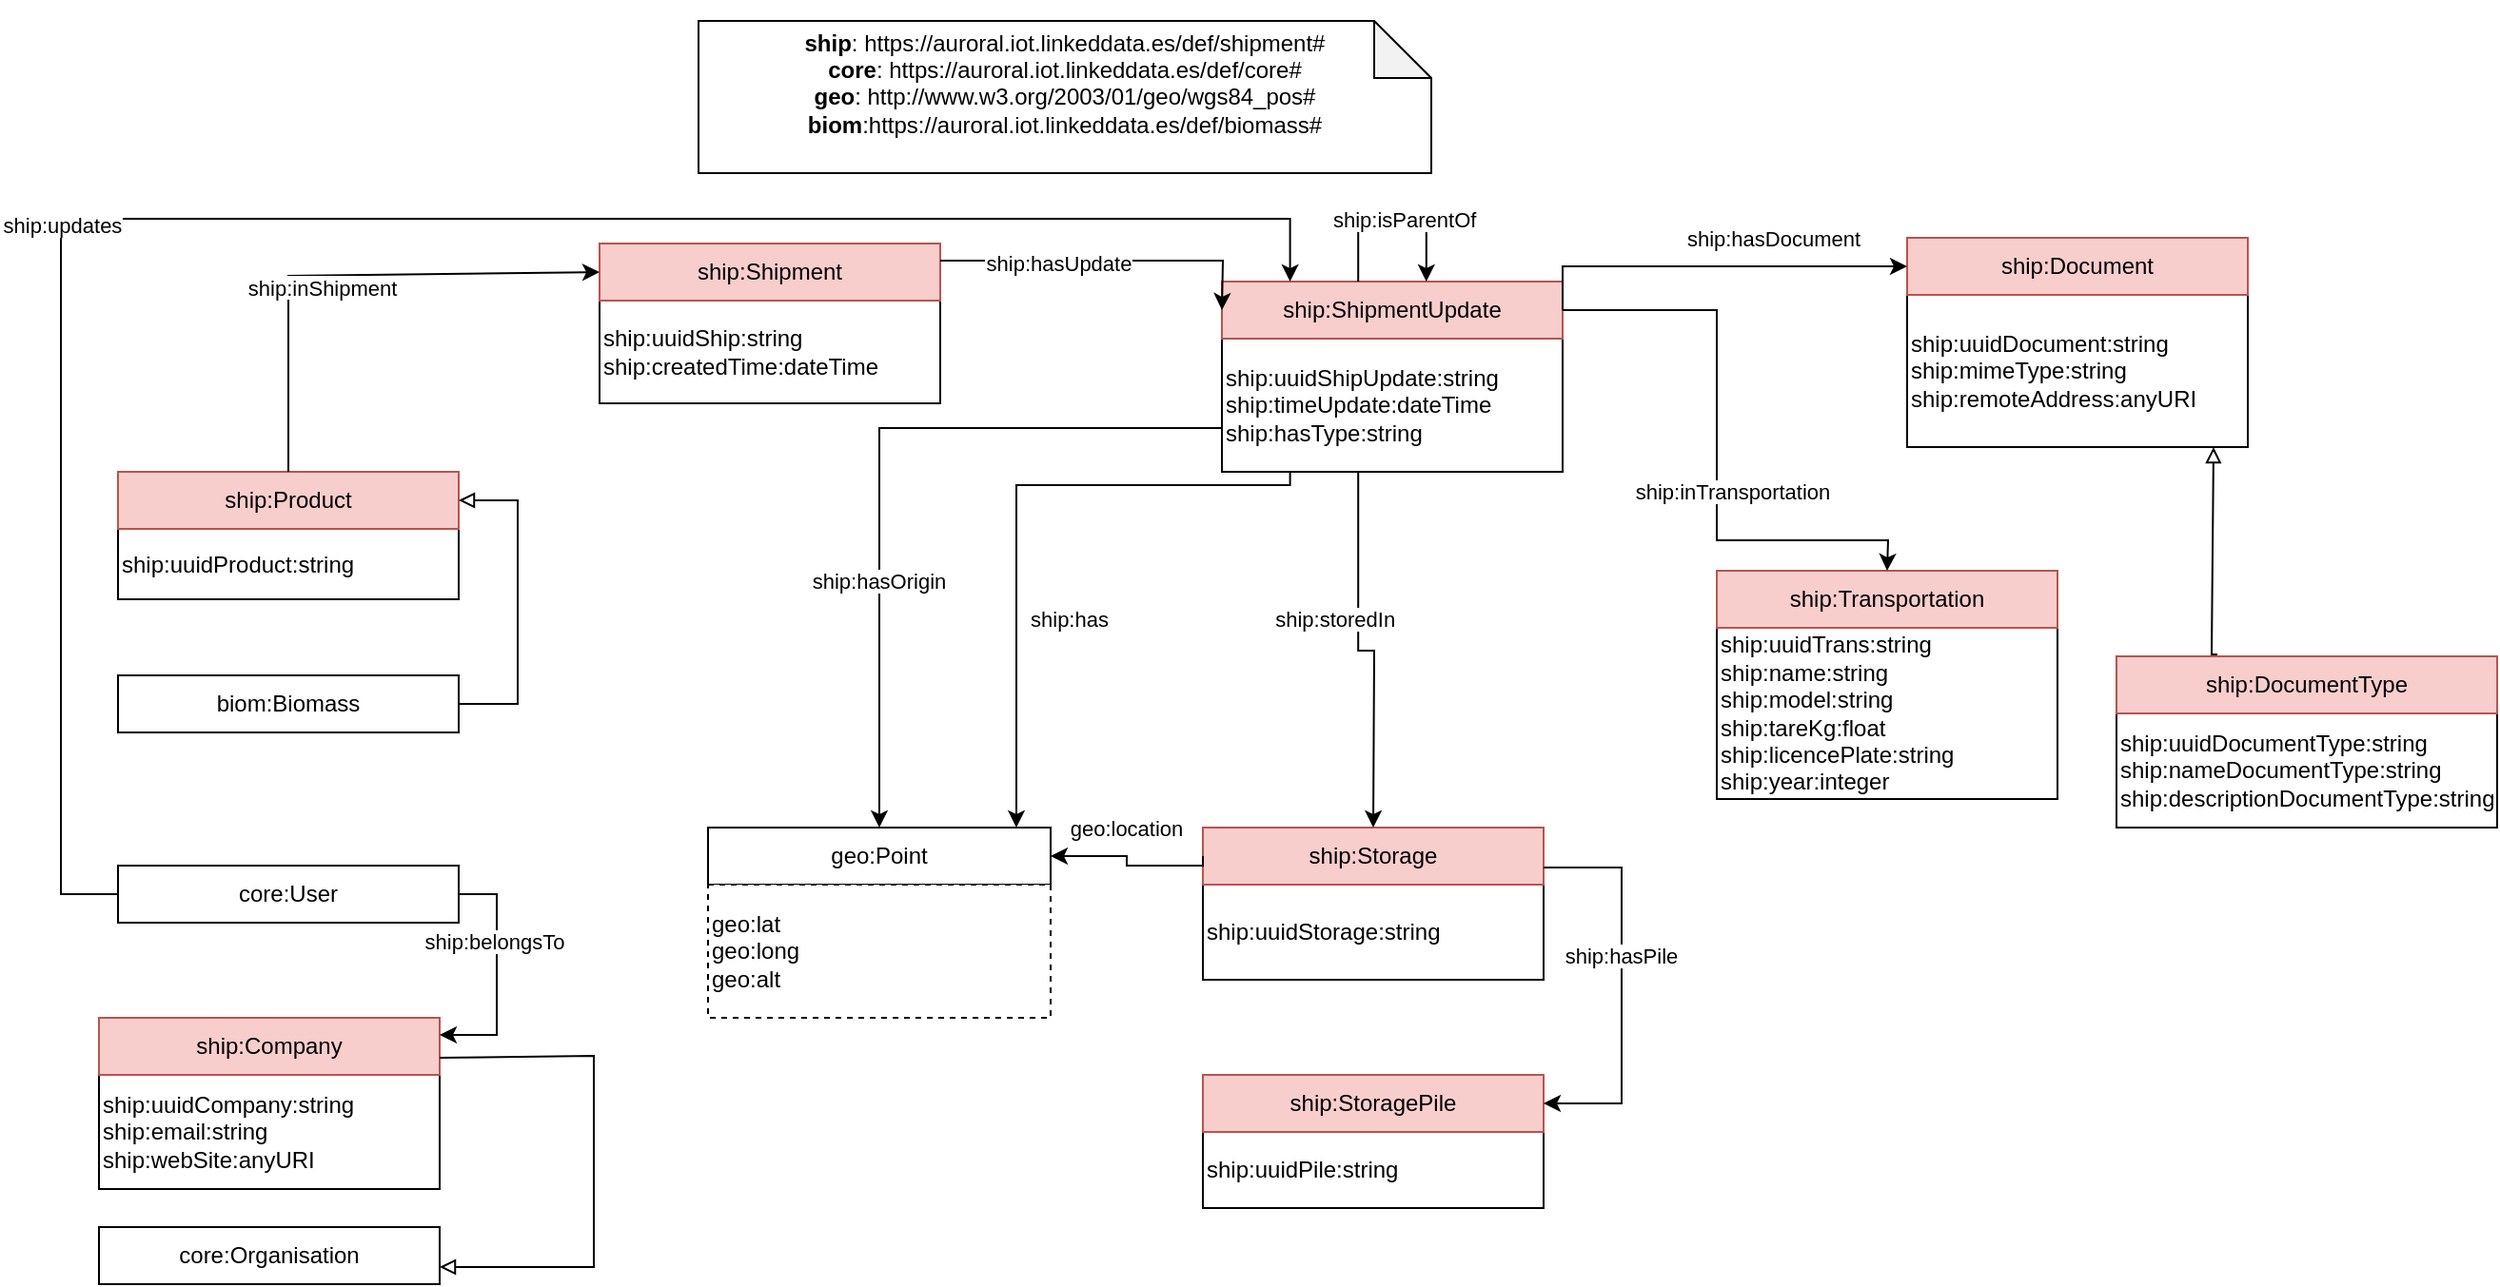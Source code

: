 <mxfile version="17.4.2" type="device"><diagram id="j3Iuz5jW5ZWUwNRPTU0H" name="Page-1"><mxGraphModel dx="2169" dy="2034" grid="1" gridSize="10" guides="1" tooltips="1" connect="1" arrows="1" fold="1" page="1" pageScale="1" pageWidth="827" pageHeight="1169" math="0" shadow="0"><root><mxCell id="0"/><mxCell id="1" parent="0"/><mxCell id="snNHeXXywmE0DaOTKSkb-10" value="ship:uuidShip:string&lt;br&gt;ship:createdTime:dateTime" style="rounded=0;whiteSpace=wrap;html=1;snapToPoint=1;points=[[0.1,0],[0.2,0],[0.3,0],[0.4,0],[0.5,0],[0.6,0],[0.7,0],[0.8,0],[0.9,0],[0,0.1],[0,0.3],[0,0.5],[0,0.7],[0,0.9],[0.1,1],[0.2,1],[0.3,1],[0.4,1],[0.5,1],[0.6,1],[0.7,1],[0.8,1],[0.9,1],[1,0.1],[1,0.3],[1,0.5],[1,0.7],[1,0.9]];align=left;" parent="1" vertex="1"><mxGeometry x="-437" y="-477" width="179" height="54" as="geometry"/></mxCell><mxCell id="snNHeXXywmE0DaOTKSkb-11" value="ship:Shipment" style="rounded=0;whiteSpace=wrap;html=1;snapToPoint=1;points=[[0.1,0],[0.2,0],[0.3,0],[0.4,0],[0.5,0],[0.6,0],[0.7,0],[0.8,0],[0.9,0],[0,0.1],[0,0.3],[0,0.5],[0,0.7],[0,0.9],[0.1,1],[0.2,1],[0.3,1],[0.4,1],[0.5,1],[0.6,1],[0.7,1],[0.8,1],[0.9,1],[1,0.1],[1,0.3],[1,0.5],[1,0.7],[1,0.9]];fillColor=#f8cecc;strokeColor=#b85450;" parent="1" vertex="1"><mxGeometry x="-437" y="-507.0" width="179" height="30" as="geometry"/></mxCell><mxCell id="snNHeXXywmE0DaOTKSkb-12" value="&lt;div&gt;&amp;nbsp;&lt;/div&gt;&lt;b&gt;ship&lt;/b&gt;:&amp;nbsp;https://auroral.iot.linkeddata.es/def/shipment#&lt;br&gt;&lt;b&gt;core&lt;/b&gt;:&amp;nbsp;https://auroral.iot.linkeddata.es/def/core#&lt;br&gt;&lt;b&gt;geo&lt;/b&gt;:&amp;nbsp;http://www.w3.org/2003/01/geo/wgs84_pos#&lt;br&gt;&lt;b&gt;biom&lt;/b&gt;:https://auroral.iot.linkeddata.es/def/biomass#&lt;br&gt;&lt;br&gt;&lt;div&gt;&lt;br&gt;&lt;/div&gt;" style="shape=note;whiteSpace=wrap;html=1;backgroundOutline=1;darkOpacity=0.05;" parent="1" vertex="1"><mxGeometry x="-385" y="-624" width="385" height="80" as="geometry"/></mxCell><mxCell id="snNHeXXywmE0DaOTKSkb-13" value="ship:uuidShipUpdate:string&lt;br&gt;ship:timeUpdate:dateTime&lt;br&gt;ship:hasType:string" style="rounded=0;whiteSpace=wrap;html=1;snapToPoint=1;points=[[0.1,0],[0.2,0],[0.3,0],[0.4,0],[0.5,0],[0.6,0],[0.7,0],[0.8,0],[0.9,0],[0,0.1],[0,0.3],[0,0.5],[0,0.7],[0,0.9],[0.1,1],[0.2,1],[0.3,1],[0.4,1],[0.5,1],[0.6,1],[0.7,1],[0.8,1],[0.9,1],[1,0.1],[1,0.3],[1,0.5],[1,0.7],[1,0.9]];align=left;" parent="1" vertex="1"><mxGeometry x="-110" y="-457" width="179" height="70" as="geometry"/></mxCell><mxCell id="snNHeXXywmE0DaOTKSkb-14" value="ship:ShipmentUpdate" style="rounded=0;whiteSpace=wrap;html=1;snapToPoint=1;points=[[0.1,0],[0.2,0],[0.3,0],[0.4,0],[0.5,0],[0.6,0],[0.7,0],[0.8,0],[0.9,0],[0,0.1],[0,0.3],[0,0.5],[0,0.7],[0,0.9],[0.1,1],[0.2,1],[0.3,1],[0.4,1],[0.5,1],[0.6,1],[0.7,1],[0.8,1],[0.9,1],[1,0.1],[1,0.3],[1,0.5],[1,0.7],[1,0.9]];fillColor=#f8cecc;strokeColor=#b85450;" parent="1" vertex="1"><mxGeometry x="-110" y="-487.0" width="179" height="30" as="geometry"/></mxCell><mxCell id="snNHeXXywmE0DaOTKSkb-26" value="ship:uuidTrans:string&lt;br&gt;ship:name:string&lt;br&gt;ship:model:string&lt;br&gt;ship:tareKg:float&lt;br&gt;ship:licencePlate:string&lt;br&gt;ship:year:integer" style="rounded=0;whiteSpace=wrap;html=1;snapToPoint=1;points=[[0.1,0],[0.2,0],[0.3,0],[0.4,0],[0.5,0],[0.6,0],[0.7,0],[0.8,0],[0.9,0],[0,0.1],[0,0.3],[0,0.5],[0,0.7],[0,0.9],[0.1,1],[0.2,1],[0.3,1],[0.4,1],[0.5,1],[0.6,1],[0.7,1],[0.8,1],[0.9,1],[1,0.1],[1,0.3],[1,0.5],[1,0.7],[1,0.9]];align=left;" parent="1" vertex="1"><mxGeometry x="150" y="-305" width="179" height="90" as="geometry"/></mxCell><mxCell id="snNHeXXywmE0DaOTKSkb-27" value="ship:Transportation" style="rounded=0;whiteSpace=wrap;html=1;snapToPoint=1;points=[[0.1,0],[0.2,0],[0.3,0],[0.4,0],[0.5,0],[0.6,0],[0.7,0],[0.8,0],[0.9,0],[0,0.1],[0,0.3],[0,0.5],[0,0.7],[0,0.9],[0.1,1],[0.2,1],[0.3,1],[0.4,1],[0.5,1],[0.6,1],[0.7,1],[0.8,1],[0.9,1],[1,0.1],[1,0.3],[1,0.5],[1,0.7],[1,0.9]];fillColor=#f8cecc;strokeColor=#b85450;" parent="1" vertex="1"><mxGeometry x="150" y="-335.0" width="179" height="30" as="geometry"/></mxCell><mxCell id="snNHeXXywmE0DaOTKSkb-29" value="geo:Point" style="rounded=0;whiteSpace=wrap;html=1;snapToPoint=1;points=[[0.1,0],[0.2,0],[0.3,0],[0.4,0],[0.5,0],[0.6,0],[0.7,0],[0.8,0],[0.9,0],[0,0.1],[0,0.3],[0,0.5],[0,0.7],[0,0.9],[0.1,1],[0.2,1],[0.3,1],[0.4,1],[0.5,1],[0.6,1],[0.7,1],[0.8,1],[0.9,1],[1,0.1],[1,0.3],[1,0.5],[1,0.7],[1,0.9]];" parent="1" vertex="1"><mxGeometry x="-380" y="-200" width="180" height="30" as="geometry"/></mxCell><mxCell id="snNHeXXywmE0DaOTKSkb-30" value="geo:lat&lt;br&gt;geo:long&lt;br&gt;geo:alt" style="rounded=0;whiteSpace=wrap;html=1;snapToPoint=1;points=[[0.1,0],[0.2,0],[0.3,0],[0.4,0],[0.5,0],[0.6,0],[0.7,0],[0.8,0],[0.9,0],[0,0.1],[0,0.3],[0,0.5],[0,0.7],[0,0.9],[0.1,1],[0.2,1],[0.3,1],[0.4,1],[0.5,1],[0.6,1],[0.7,1],[0.8,1],[0.9,1],[1,0.1],[1,0.3],[1,0.5],[1,0.7],[1,0.9]];dashed=1;align=left;" parent="1" vertex="1"><mxGeometry x="-380" y="-170" width="180" height="70" as="geometry"/></mxCell><mxCell id="snNHeXXywmE0DaOTKSkb-34" value="ship:uuidStorage:string&lt;br&gt;" style="rounded=0;whiteSpace=wrap;html=1;snapToPoint=1;points=[[0.1,0],[0.2,0],[0.3,0],[0.4,0],[0.5,0],[0.6,0],[0.7,0],[0.8,0],[0.9,0],[0,0.1],[0,0.3],[0,0.5],[0,0.7],[0,0.9],[0.1,1],[0.2,1],[0.3,1],[0.4,1],[0.5,1],[0.6,1],[0.7,1],[0.8,1],[0.9,1],[1,0.1],[1,0.3],[1,0.5],[1,0.7],[1,0.9]];align=left;" parent="1" vertex="1"><mxGeometry x="-120" y="-170" width="179" height="50" as="geometry"/></mxCell><mxCell id="snNHeXXywmE0DaOTKSkb-35" value="ship:Storage" style="rounded=0;whiteSpace=wrap;html=1;snapToPoint=1;points=[[0.1,0],[0.2,0],[0.3,0],[0.4,0],[0.5,0],[0.6,0],[0.7,0],[0.8,0],[0.9,0],[0,0.1],[0,0.3],[0,0.5],[0,0.7],[0,0.9],[0.1,1],[0.2,1],[0.3,1],[0.4,1],[0.5,1],[0.6,1],[0.7,1],[0.8,1],[0.9,1],[1,0.1],[1,0.3],[1,0.5],[1,0.7],[1,0.9]];fillColor=#f8cecc;strokeColor=#b85450;" parent="1" vertex="1"><mxGeometry x="-120" y="-200.0" width="179" height="30" as="geometry"/></mxCell><mxCell id="snNHeXXywmE0DaOTKSkb-39" value="ship:uuidPile:string&lt;br&gt;" style="rounded=0;whiteSpace=wrap;html=1;snapToPoint=1;points=[[0.1,0],[0.2,0],[0.3,0],[0.4,0],[0.5,0],[0.6,0],[0.7,0],[0.8,0],[0.9,0],[0,0.1],[0,0.3],[0,0.5],[0,0.7],[0,0.9],[0.1,1],[0.2,1],[0.3,1],[0.4,1],[0.5,1],[0.6,1],[0.7,1],[0.8,1],[0.9,1],[1,0.1],[1,0.3],[1,0.5],[1,0.7],[1,0.9]];align=left;" parent="1" vertex="1"><mxGeometry x="-120" y="-40" width="179" height="40" as="geometry"/></mxCell><mxCell id="snNHeXXywmE0DaOTKSkb-40" value="ship:StoragePile" style="rounded=0;whiteSpace=wrap;html=1;snapToPoint=1;points=[[0.1,0],[0.2,0],[0.3,0],[0.4,0],[0.5,0],[0.6,0],[0.7,0],[0.8,0],[0.9,0],[0,0.1],[0,0.3],[0,0.5],[0,0.7],[0,0.9],[0.1,1],[0.2,1],[0.3,1],[0.4,1],[0.5,1],[0.6,1],[0.7,1],[0.8,1],[0.9,1],[1,0.1],[1,0.3],[1,0.5],[1,0.7],[1,0.9]];fillColor=#f8cecc;strokeColor=#b85450;" parent="1" vertex="1"><mxGeometry x="-120" y="-70.0" width="179" height="30" as="geometry"/></mxCell><mxCell id="snNHeXXywmE0DaOTKSkb-41" value="ship:uuidDocument:string&lt;br&gt;ship:mimeType:string&lt;br&gt;ship:remoteAddress:anyURI" style="rounded=0;whiteSpace=wrap;html=1;snapToPoint=1;points=[[0.1,0],[0.2,0],[0.3,0],[0.4,0],[0.5,0],[0.6,0],[0.7,0],[0.8,0],[0.9,0],[0,0.1],[0,0.3],[0,0.5],[0,0.7],[0,0.9],[0.1,1],[0.2,1],[0.3,1],[0.4,1],[0.5,1],[0.6,1],[0.7,1],[0.8,1],[0.9,1],[1,0.1],[1,0.3],[1,0.5],[1,0.7],[1,0.9]];align=left;" parent="1" vertex="1"><mxGeometry x="250" y="-480" width="179" height="80" as="geometry"/></mxCell><mxCell id="snNHeXXywmE0DaOTKSkb-42" value="ship:Document" style="rounded=0;whiteSpace=wrap;html=1;snapToPoint=1;points=[[0.1,0],[0.2,0],[0.3,0],[0.4,0],[0.5,0],[0.6,0],[0.7,0],[0.8,0],[0.9,0],[0,0.1],[0,0.3],[0,0.5],[0,0.7],[0,0.9],[0.1,1],[0.2,1],[0.3,1],[0.4,1],[0.5,1],[0.6,1],[0.7,1],[0.8,1],[0.9,1],[1,0.1],[1,0.3],[1,0.5],[1,0.7],[1,0.9]];fillColor=#f8cecc;strokeColor=#b85450;" parent="1" vertex="1"><mxGeometry x="250" y="-510.0" width="179" height="30" as="geometry"/></mxCell><mxCell id="snNHeXXywmE0DaOTKSkb-43" value="ship:uuidDocumentType:string&lt;br&gt;ship:nameDocumentType:string&lt;br&gt;ship:descriptionDocumentType:string" style="rounded=0;whiteSpace=wrap;html=1;snapToPoint=1;points=[[0.1,0],[0.2,0],[0.3,0],[0.4,0],[0.5,0],[0.6,0],[0.7,0],[0.8,0],[0.9,0],[0,0.1],[0,0.3],[0,0.5],[0,0.7],[0,0.9],[0.1,1],[0.2,1],[0.3,1],[0.4,1],[0.5,1],[0.6,1],[0.7,1],[0.8,1],[0.9,1],[1,0.1],[1,0.3],[1,0.5],[1,0.7],[1,0.9]];align=left;" parent="1" vertex="1"><mxGeometry x="360" y="-260" width="200" height="60" as="geometry"/></mxCell><mxCell id="snNHeXXywmE0DaOTKSkb-44" value="ship:DocumentType" style="rounded=0;whiteSpace=wrap;html=1;snapToPoint=1;points=[[0.1,0],[0.2,0],[0.3,0],[0.4,0],[0.5,0],[0.6,0],[0.7,0],[0.8,0],[0.9,0],[0,0.1],[0,0.3],[0,0.5],[0,0.7],[0,0.9],[0.1,1],[0.2,1],[0.3,1],[0.4,1],[0.5,1],[0.6,1],[0.7,1],[0.8,1],[0.9,1],[1,0.1],[1,0.3],[1,0.5],[1,0.7],[1,0.9]];fillColor=#f8cecc;strokeColor=#b85450;" parent="1" vertex="1"><mxGeometry x="360" y="-290" width="200" height="30" as="geometry"/></mxCell><mxCell id="snNHeXXywmE0DaOTKSkb-45" value="ship:uuidProduct:string&lt;br&gt;" style="rounded=0;whiteSpace=wrap;html=1;snapToPoint=1;points=[[0.1,0],[0.2,0],[0.3,0],[0.4,0],[0.5,0],[0.6,0],[0.7,0],[0.8,0],[0.9,0],[0,0.1],[0,0.3],[0,0.5],[0,0.7],[0,0.9],[0.1,1],[0.2,1],[0.3,1],[0.4,1],[0.5,1],[0.6,1],[0.7,1],[0.8,1],[0.9,1],[1,0.1],[1,0.3],[1,0.5],[1,0.7],[1,0.9]];align=left;" parent="1" vertex="1"><mxGeometry x="-690" y="-357" width="179" height="37" as="geometry"/></mxCell><mxCell id="snNHeXXywmE0DaOTKSkb-46" value="ship:Product" style="rounded=0;whiteSpace=wrap;html=1;snapToPoint=1;points=[[0.1,0],[0.2,0],[0.3,0],[0.4,0],[0.5,0],[0.6,0],[0.7,0],[0.8,0],[0.9,0],[0,0.1],[0,0.3],[0,0.5],[0,0.7],[0,0.9],[0.1,1],[0.2,1],[0.3,1],[0.4,1],[0.5,1],[0.6,1],[0.7,1],[0.8,1],[0.9,1],[1,0.1],[1,0.3],[1,0.5],[1,0.7],[1,0.9]];fillColor=#f8cecc;strokeColor=#b85450;" parent="1" vertex="1"><mxGeometry x="-690" y="-387.0" width="179" height="30" as="geometry"/></mxCell><mxCell id="snNHeXXywmE0DaOTKSkb-48" value="biom:Biomass" style="rounded=0;whiteSpace=wrap;html=1;snapToPoint=1;points=[[0.1,0],[0.2,0],[0.3,0],[0.4,0],[0.5,0],[0.6,0],[0.7,0],[0.8,0],[0.9,0],[0,0.1],[0,0.3],[0,0.5],[0,0.7],[0,0.9],[0.1,1],[0.2,1],[0.3,1],[0.4,1],[0.5,1],[0.6,1],[0.7,1],[0.8,1],[0.9,1],[1,0.1],[1,0.3],[1,0.5],[1,0.7],[1,0.9]];" parent="1" vertex="1"><mxGeometry x="-690" y="-280.0" width="179" height="30" as="geometry"/></mxCell><mxCell id="snNHeXXywmE0DaOTKSkb-49" value="core:User" style="rounded=0;whiteSpace=wrap;html=1;snapToPoint=1;points=[[0.1,0],[0.2,0],[0.3,0],[0.4,0],[0.5,0],[0.6,0],[0.7,0],[0.8,0],[0.9,0],[0,0.1],[0,0.3],[0,0.5],[0,0.7],[0,0.9],[0.1,1],[0.2,1],[0.3,1],[0.4,1],[0.5,1],[0.6,1],[0.7,1],[0.8,1],[0.9,1],[1,0.1],[1,0.3],[1,0.5],[1,0.7],[1,0.9]];" parent="1" vertex="1"><mxGeometry x="-690" y="-180.0" width="179" height="30" as="geometry"/></mxCell><mxCell id="snNHeXXywmE0DaOTKSkb-51" value="ship:hasUpdate" style="edgeStyle=orthogonalEdgeStyle;rounded=0;orthogonalLoop=1;jettySize=auto;fontSize=11;endArrow=classic;endFill=1;exitX=1;exitY=0.3;exitDx=0;exitDy=0;" parent="1" source="snNHeXXywmE0DaOTKSkb-11" edge="1"><mxGeometry x="-0.282" y="-1" relative="1" as="geometry"><mxPoint as="offset"/><mxPoint x="-255" y="-280" as="sourcePoint"/><mxPoint x="-110" y="-472" as="targetPoint"/><Array as="points"/></mxGeometry></mxCell><mxCell id="snNHeXXywmE0DaOTKSkb-52" value="ship:isParentOf" style="edgeStyle=orthogonalEdgeStyle;rounded=0;orthogonalLoop=1;jettySize=auto;fontSize=11;endArrow=classic;endFill=1;exitX=0.4;exitY=0;exitDx=0;exitDy=0;entryX=0.6;entryY=0;entryDx=0;entryDy=0;" parent="1" source="snNHeXXywmE0DaOTKSkb-14" target="snNHeXXywmE0DaOTKSkb-14" edge="1"><mxGeometry x="0.129" relative="1" as="geometry"><mxPoint as="offset"/><mxPoint x="-20" y="-506" as="sourcePoint"/><mxPoint x="121" y="-507" as="targetPoint"/><Array as="points"><mxPoint x="-38" y="-520"/><mxPoint x="-3" y="-520"/></Array></mxGeometry></mxCell><mxCell id="snNHeXXywmE0DaOTKSkb-54" value="ship:inTransportation" style="edgeStyle=orthogonalEdgeStyle;rounded=0;orthogonalLoop=1;jettySize=auto;fontSize=11;endArrow=classic;endFill=1;exitX=1;exitY=0.5;exitDx=0;exitDy=0;" parent="1" source="snNHeXXywmE0DaOTKSkb-14" target="snNHeXXywmE0DaOTKSkb-27" edge="1"><mxGeometry x="0.366" y="26" relative="1" as="geometry"><mxPoint as="offset"/><mxPoint x="79" y="-462" as="sourcePoint"/><mxPoint x="130" y="-545" as="targetPoint"/><Array as="points"><mxPoint x="150" y="-472"/><mxPoint x="150" y="-351"/><mxPoint x="240" y="-351"/></Array></mxGeometry></mxCell><mxCell id="5Urj9CVFbBxwBQ5588aV-1" value="ship:hasDocument" style="edgeStyle=orthogonalEdgeStyle;rounded=0;orthogonalLoop=1;jettySize=auto;fontSize=11;endArrow=classic;endFill=1;exitX=1;exitY=0.5;exitDx=0;exitDy=0;" parent="1" source="snNHeXXywmE0DaOTKSkb-14" target="snNHeXXywmE0DaOTKSkb-42" edge="1"><mxGeometry x="0.314" y="15" relative="1" as="geometry"><mxPoint as="offset"/><mxPoint x="79" y="-462" as="sourcePoint"/><mxPoint x="245" y="-341" as="targetPoint"/><Array as="points"><mxPoint x="69" y="-495"/></Array></mxGeometry></mxCell><mxCell id="5Urj9CVFbBxwBQ5588aV-2" value="ship:updates" style="edgeStyle=orthogonalEdgeStyle;rounded=0;orthogonalLoop=1;jettySize=auto;fontSize=11;endArrow=classic;endFill=1;exitX=0;exitY=0.5;exitDx=0;exitDy=0;entryX=0.2;entryY=0;entryDx=0;entryDy=0;" parent="1" source="snNHeXXywmE0DaOTKSkb-49" target="snNHeXXywmE0DaOTKSkb-14" edge="1"><mxGeometry x="-0.282" y="-1" relative="1" as="geometry"><mxPoint as="offset"/><mxPoint x="-390" y="-289" as="sourcePoint"/><mxPoint x="-249" y="-290" as="targetPoint"/><Array as="points"><mxPoint x="-720" y="-165"/><mxPoint x="-720" y="-520"/><mxPoint x="-74" y="-520"/></Array></mxGeometry></mxCell><mxCell id="5Urj9CVFbBxwBQ5588aV-3" style="edgeStyle=orthogonalEdgeStyle;rounded=0;orthogonalLoop=1;jettySize=auto;html=1;fontSize=11;endArrow=block;endFill=0;" parent="1" source="snNHeXXywmE0DaOTKSkb-48" target="snNHeXXywmE0DaOTKSkb-46" edge="1"><mxGeometry relative="1" as="geometry"><mxPoint x="-520" y="-357" as="sourcePoint"/><mxPoint x="-165" y="-372" as="targetPoint"/><Array as="points"><mxPoint x="-480" y="-265"/><mxPoint x="-480" y="-372"/></Array></mxGeometry></mxCell><mxCell id="5Urj9CVFbBxwBQ5588aV-4" value="ship:inShipment" style="edgeStyle=orthogonalEdgeStyle;rounded=0;orthogonalLoop=1;jettySize=auto;fontSize=11;endArrow=classic;endFill=1;exitX=0.5;exitY=0;exitDx=0;exitDy=0;" parent="1" source="snNHeXXywmE0DaOTKSkb-46" target="snNHeXXywmE0DaOTKSkb-11" edge="1"><mxGeometry x="-0.1" y="-6" relative="1" as="geometry"><mxPoint x="1" as="offset"/><mxPoint x="-590" y="-454" as="sourcePoint"/><mxPoint x="-449" y="-455" as="targetPoint"/><Array as="points"><mxPoint x="-600" y="-490"/></Array></mxGeometry></mxCell><mxCell id="5Urj9CVFbBxwBQ5588aV-5" value="ship:storedIn" style="edgeStyle=orthogonalEdgeStyle;rounded=0;orthogonalLoop=1;jettySize=auto;fontSize=11;endArrow=classic;endFill=1;exitX=0.4;exitY=1;exitDx=0;exitDy=0;" parent="1" source="snNHeXXywmE0DaOTKSkb-13" target="snNHeXXywmE0DaOTKSkb-35" edge="1"><mxGeometry x="-0.212" y="-12" relative="1" as="geometry"><mxPoint as="offset"/><mxPoint x="-40" y="-347.5" as="sourcePoint"/><mxPoint x="101" y="-348.5" as="targetPoint"/><Array as="points"><mxPoint x="-38" y="-293"/><mxPoint x="-30" y="-293"/></Array></mxGeometry></mxCell><mxCell id="5Urj9CVFbBxwBQ5588aV-6" value="ship:hasPile" style="edgeStyle=orthogonalEdgeStyle;rounded=0;orthogonalLoop=1;jettySize=auto;fontSize=11;endArrow=classic;endFill=1;exitX=1;exitY=0.7;exitDx=0;exitDy=0;" parent="1" source="snNHeXXywmE0DaOTKSkb-35" target="snNHeXXywmE0DaOTKSkb-40" edge="1"><mxGeometry x="-0.154" relative="1" as="geometry"><mxPoint as="offset"/><mxPoint x="79" y="-462" as="sourcePoint"/><mxPoint x="245" y="-341" as="targetPoint"/><Array as="points"><mxPoint x="100" y="-179"/><mxPoint x="100" y="-55"/></Array></mxGeometry></mxCell><mxCell id="5Urj9CVFbBxwBQ5588aV-9" value="geo:location" style="edgeStyle=orthogonalEdgeStyle;rounded=0;orthogonalLoop=1;jettySize=auto;fontSize=11;endArrow=classic;endFill=1;exitX=0;exitY=0.5;exitDx=0;exitDy=0;" parent="1" source="snNHeXXywmE0DaOTKSkb-35" target="snNHeXXywmE0DaOTKSkb-29" edge="1"><mxGeometry x="0.111" y="-15" relative="1" as="geometry"><mxPoint as="offset"/><mxPoint x="69" y="-169" as="sourcePoint"/><mxPoint x="245" y="-175" as="targetPoint"/><Array as="points"><mxPoint x="-120" y="-180"/><mxPoint x="-160" y="-180"/><mxPoint x="-160" y="-185"/></Array></mxGeometry></mxCell><mxCell id="5Urj9CVFbBxwBQ5588aV-11" value="ship:hasOrigin" style="edgeStyle=orthogonalEdgeStyle;rounded=0;orthogonalLoop=1;jettySize=auto;fontSize=11;endArrow=classic;endFill=1;exitX=0;exitY=0.7;exitDx=0;exitDy=0;" parent="1" source="snNHeXXywmE0DaOTKSkb-13" target="snNHeXXywmE0DaOTKSkb-29" edge="1"><mxGeometry x="0.337" relative="1" as="geometry"><mxPoint as="offset"/><mxPoint x="-220" y="-380" as="sourcePoint"/><mxPoint x="-54" y="-259" as="targetPoint"/><Array as="points"><mxPoint x="-110" y="-410"/><mxPoint x="-290" y="-410"/></Array></mxGeometry></mxCell><mxCell id="5Urj9CVFbBxwBQ5588aV-14" value="ship:uuidCompany:string&lt;br&gt;ship:email:string&lt;br&gt;ship:webSite:anyURI" style="rounded=0;whiteSpace=wrap;html=1;snapToPoint=1;points=[[0.1,0],[0.2,0],[0.3,0],[0.4,0],[0.5,0],[0.6,0],[0.7,0],[0.8,0],[0.9,0],[0,0.1],[0,0.3],[0,0.5],[0,0.7],[0,0.9],[0.1,1],[0.2,1],[0.3,1],[0.4,1],[0.5,1],[0.6,1],[0.7,1],[0.8,1],[0.9,1],[1,0.1],[1,0.3],[1,0.5],[1,0.7],[1,0.9]];align=left;" parent="1" vertex="1"><mxGeometry x="-700" y="-70" width="179" height="60" as="geometry"/></mxCell><mxCell id="5Urj9CVFbBxwBQ5588aV-15" value="ship:Company" style="rounded=0;whiteSpace=wrap;html=1;snapToPoint=1;points=[[0.1,0],[0.2,0],[0.3,0],[0.4,0],[0.5,0],[0.6,0],[0.7,0],[0.8,0],[0.9,0],[0,0.1],[0,0.3],[0,0.5],[0,0.7],[0,0.9],[0.1,1],[0.2,1],[0.3,1],[0.4,1],[0.5,1],[0.6,1],[0.7,1],[0.8,1],[0.9,1],[1,0.1],[1,0.3],[1,0.5],[1,0.7],[1,0.9]];fillColor=#f8cecc;strokeColor=#b85450;" parent="1" vertex="1"><mxGeometry x="-700" y="-100.0" width="179" height="30" as="geometry"/></mxCell><mxCell id="5Urj9CVFbBxwBQ5588aV-16" value="core:Organisation" style="rounded=0;whiteSpace=wrap;html=1;snapToPoint=1;points=[[0.1,0],[0.2,0],[0.3,0],[0.4,0],[0.5,0],[0.6,0],[0.7,0],[0.8,0],[0.9,0],[0,0.1],[0,0.3],[0,0.5],[0,0.7],[0,0.9],[0.1,1],[0.2,1],[0.3,1],[0.4,1],[0.5,1],[0.6,1],[0.7,1],[0.8,1],[0.9,1],[1,0.1],[1,0.3],[1,0.5],[1,0.7],[1,0.9]];" parent="1" vertex="1"><mxGeometry x="-700" y="10.0" width="179" height="30" as="geometry"/></mxCell><mxCell id="5Urj9CVFbBxwBQ5588aV-17" style="edgeStyle=orthogonalEdgeStyle;rounded=0;orthogonalLoop=1;jettySize=auto;html=1;fontSize=11;endArrow=block;endFill=0;entryX=1;entryY=0.7;entryDx=0;entryDy=0;" parent="1" source="5Urj9CVFbBxwBQ5588aV-15" target="5Urj9CVFbBxwBQ5588aV-16" edge="1"><mxGeometry relative="1" as="geometry"><mxPoint x="-490" y="-140" as="sourcePoint"/><mxPoint x="-480" y="-238.5" as="targetPoint"/><Array as="points"><mxPoint x="-440" y="-80"/><mxPoint x="-440" y="31"/></Array></mxGeometry></mxCell><mxCell id="5Urj9CVFbBxwBQ5588aV-18" value="ship:belongsTo" style="edgeStyle=orthogonalEdgeStyle;rounded=0;orthogonalLoop=1;jettySize=auto;fontSize=11;endArrow=classic;endFill=1;exitX=1;exitY=0.5;exitDx=0;exitDy=0;entryX=1;entryY=0.3;entryDx=0;entryDy=0;" parent="1" source="snNHeXXywmE0DaOTKSkb-49" target="5Urj9CVFbBxwBQ5588aV-15" edge="1"><mxGeometry x="-0.282" y="-1" relative="1" as="geometry"><mxPoint as="offset"/><mxPoint x="-590" y="-140" as="sourcePoint"/><mxPoint x="-442" y="-114" as="targetPoint"/><Array as="points"/></mxGeometry></mxCell><mxCell id="5Urj9CVFbBxwBQ5588aV-21" value="ship:has" style="edgeStyle=orthogonalEdgeStyle;rounded=0;orthogonalLoop=1;jettySize=auto;fontSize=11;endArrow=classic;endFill=1;entryX=0.9;entryY=0;entryDx=0;entryDy=0;exitX=0.2;exitY=1;exitDx=0;exitDy=0;" parent="1" source="snNHeXXywmE0DaOTKSkb-13" target="snNHeXXywmE0DaOTKSkb-29" edge="1"><mxGeometry x="0.335" y="28" relative="1" as="geometry"><mxPoint as="offset"/><mxPoint x="-200" y="-337" as="sourcePoint"/><mxPoint x="-19" y="-360" as="targetPoint"/><Array as="points"><mxPoint x="-74" y="-380"/><mxPoint x="-218" y="-380"/></Array></mxGeometry></mxCell><mxCell id="po4NFzl1ko09gOLVt13p-1" style="edgeStyle=orthogonalEdgeStyle;rounded=0;orthogonalLoop=1;jettySize=auto;html=1;fontSize=11;endArrow=block;endFill=0;exitX=0.265;exitY=-0.033;exitDx=0;exitDy=0;exitPerimeter=0;" edge="1" parent="1" source="snNHeXXywmE0DaOTKSkb-44" target="snNHeXXywmE0DaOTKSkb-41"><mxGeometry relative="1" as="geometry"><mxPoint x="520" y="-370" as="sourcePoint"/><mxPoint x="520" y="-477" as="targetPoint"/><Array as="points"><mxPoint x="410" y="-291"/></Array></mxGeometry></mxCell></root></mxGraphModel></diagram></mxfile>